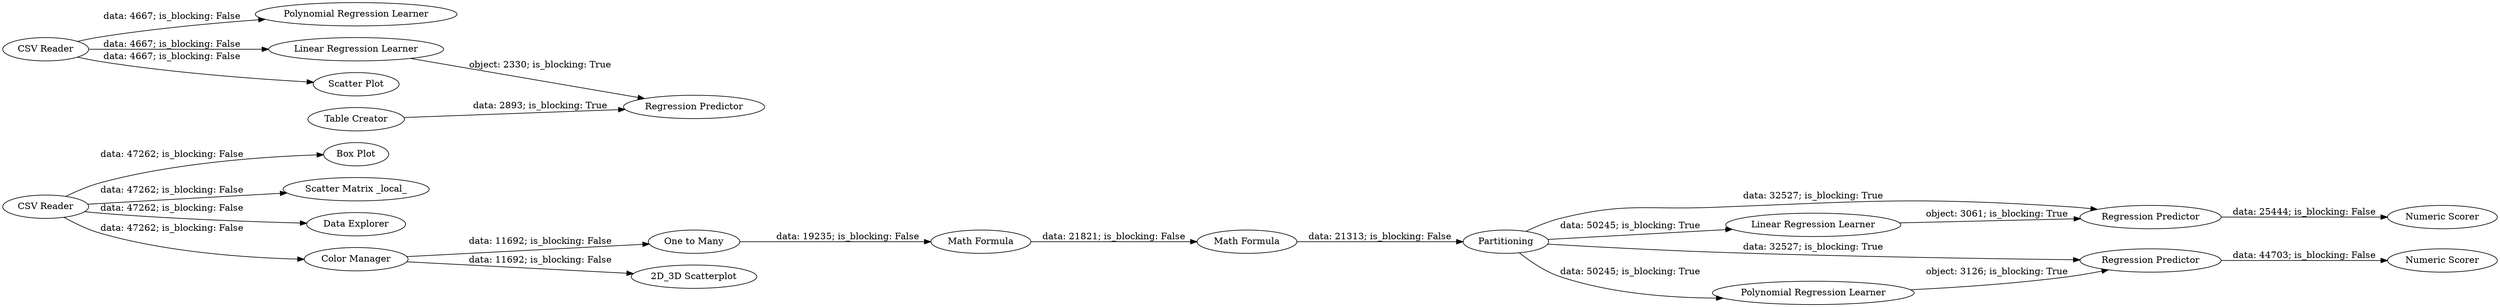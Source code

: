 digraph {
	"7191989860457019537_15" [label="Regression Predictor"]
	"7191989860457019537_11" [label="Box Plot"]
	"7191989860457019537_9" [label="Linear Regression Learner"]
	"7191989860457019537_18" [label="Regression Predictor"]
	"7191989860457019537_20" [label="One to Many"]
	"7191989860457019537_13" [label="2D_3D Scatterplot"]
	"7191989860457019537_19" [label="Numeric Scorer"]
	"7191989860457019537_6" [label="Polynomial Regression Learner"]
	"7191989860457019537_21" [label="Math Formula"]
	"7191989860457019537_14" [label=Partitioning]
	"7191989860457019537_10" [label="Scatter Matrix _local_"]
	"7191989860457019537_8" [label="Data Explorer"]
	"7191989860457019537_17" [label="Polynomial Regression Learner"]
	"7191989860457019537_7" [label="CSV Reader"]
	"7191989860457019537_16" [label="Numeric Scorer"]
	"7191989860457019537_1" [label="CSV Reader"]
	"7191989860457019537_3" [label="Linear Regression Learner"]
	"7191989860457019537_2" [label="Scatter Plot"]
	"7191989860457019537_5" [label="Table Creator"]
	"7191989860457019537_22" [label="Math Formula"]
	"7191989860457019537_12" [label="Color Manager"]
	"7191989860457019537_4" [label="Regression Predictor"]
	"7191989860457019537_15" -> "7191989860457019537_16" [label="data: 25444; is_blocking: False"]
	"7191989860457019537_1" -> "7191989860457019537_2" [label="data: 4667; is_blocking: False"]
	"7191989860457019537_14" -> "7191989860457019537_18" [label="data: 32527; is_blocking: True"]
	"7191989860457019537_7" -> "7191989860457019537_11" [label="data: 47262; is_blocking: False"]
	"7191989860457019537_9" -> "7191989860457019537_15" [label="object: 3061; is_blocking: True"]
	"7191989860457019537_1" -> "7191989860457019537_3" [label="data: 4667; is_blocking: False"]
	"7191989860457019537_1" -> "7191989860457019537_6" [label="data: 4667; is_blocking: False"]
	"7191989860457019537_21" -> "7191989860457019537_22" [label="data: 21821; is_blocking: False"]
	"7191989860457019537_3" -> "7191989860457019537_4" [label="object: 2330; is_blocking: True"]
	"7191989860457019537_20" -> "7191989860457019537_21" [label="data: 19235; is_blocking: False"]
	"7191989860457019537_12" -> "7191989860457019537_20" [label="data: 11692; is_blocking: False"]
	"7191989860457019537_14" -> "7191989860457019537_9" [label="data: 50245; is_blocking: True"]
	"7191989860457019537_17" -> "7191989860457019537_18" [label="object: 3126; is_blocking: True"]
	"7191989860457019537_7" -> "7191989860457019537_8" [label="data: 47262; is_blocking: False"]
	"7191989860457019537_5" -> "7191989860457019537_4" [label="data: 2893; is_blocking: True"]
	"7191989860457019537_22" -> "7191989860457019537_14" [label="data: 21313; is_blocking: False"]
	"7191989860457019537_14" -> "7191989860457019537_15" [label="data: 32527; is_blocking: True"]
	"7191989860457019537_14" -> "7191989860457019537_17" [label="data: 50245; is_blocking: True"]
	"7191989860457019537_12" -> "7191989860457019537_13" [label="data: 11692; is_blocking: False"]
	"7191989860457019537_18" -> "7191989860457019537_19" [label="data: 44703; is_blocking: False"]
	"7191989860457019537_7" -> "7191989860457019537_10" [label="data: 47262; is_blocking: False"]
	"7191989860457019537_7" -> "7191989860457019537_12" [label="data: 47262; is_blocking: False"]
	rankdir=LR
}
